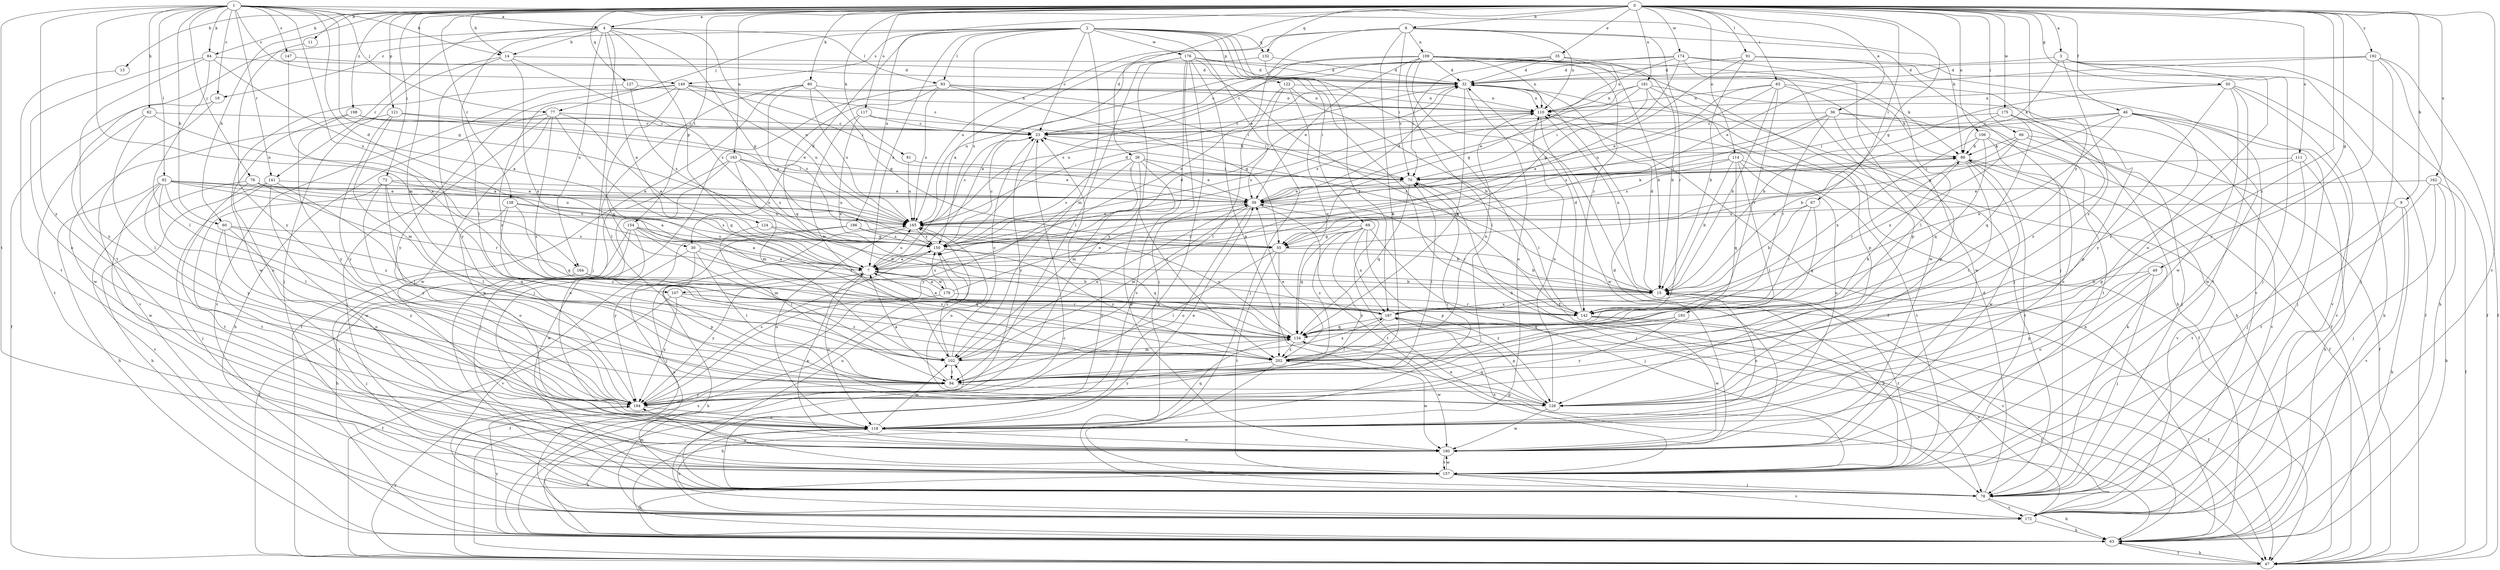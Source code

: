 strict digraph  {
0;
1;
2;
3;
4;
7;
8;
9;
11;
13;
14;
15;
16;
23;
26;
30;
32;
35;
36;
39;
46;
47;
49;
50;
55;
60;
62;
63;
65;
66;
67;
69;
70;
72;
76;
77;
78;
80;
81;
84;
86;
91;
92;
93;
94;
102;
106;
107;
109;
110;
111;
114;
117;
118;
121;
122;
124;
126;
127;
132;
134;
138;
141;
142;
147;
149;
150;
154;
157;
162;
163;
164;
165;
172;
174;
175;
176;
179;
180;
181;
186;
187;
192;
193;
194;
198;
202;
0 -> 3  [label=a];
0 -> 4  [label=a];
0 -> 8  [label=b];
0 -> 9  [label=b];
0 -> 11  [label=b];
0 -> 13  [label=b];
0 -> 14  [label=b];
0 -> 26  [label=d];
0 -> 35  [label=e];
0 -> 36  [label=e];
0 -> 46  [label=f];
0 -> 49  [label=g];
0 -> 50  [label=g];
0 -> 55  [label=g];
0 -> 60  [label=h];
0 -> 65  [label=i];
0 -> 66  [label=i];
0 -> 67  [label=i];
0 -> 72  [label=j];
0 -> 80  [label=k];
0 -> 81  [label=k];
0 -> 84  [label=k];
0 -> 91  [label=l];
0 -> 102  [label=m];
0 -> 106  [label=n];
0 -> 111  [label=o];
0 -> 114  [label=o];
0 -> 117  [label=o];
0 -> 121  [label=p];
0 -> 127  [label=q];
0 -> 132  [label=q];
0 -> 138  [label=r];
0 -> 154  [label=t];
0 -> 162  [label=u];
0 -> 163  [label=u];
0 -> 172  [label=v];
0 -> 174  [label=w];
0 -> 175  [label=w];
0 -> 181  [label=x];
0 -> 186  [label=x];
0 -> 192  [label=y];
0 -> 193  [label=y];
0 -> 198  [label=z];
0 -> 202  [label=z];
1 -> 4  [label=a];
1 -> 14  [label=b];
1 -> 16  [label=c];
1 -> 30  [label=d];
1 -> 55  [label=g];
1 -> 60  [label=h];
1 -> 62  [label=h];
1 -> 76  [label=j];
1 -> 77  [label=j];
1 -> 84  [label=k];
1 -> 86  [label=k];
1 -> 92  [label=l];
1 -> 107  [label=n];
1 -> 141  [label=r];
1 -> 147  [label=s];
1 -> 149  [label=s];
1 -> 157  [label=t];
1 -> 164  [label=u];
1 -> 194  [label=y];
2 -> 7  [label=a];
2 -> 16  [label=c];
2 -> 23  [label=c];
2 -> 30  [label=d];
2 -> 39  [label=e];
2 -> 47  [label=f];
2 -> 63  [label=h];
2 -> 69  [label=i];
2 -> 77  [label=j];
2 -> 93  [label=l];
2 -> 102  [label=m];
2 -> 122  [label=p];
2 -> 132  [label=q];
2 -> 149  [label=s];
2 -> 150  [label=s];
2 -> 176  [label=w];
3 -> 32  [label=d];
3 -> 47  [label=f];
3 -> 78  [label=j];
3 -> 86  [label=k];
3 -> 118  [label=o];
3 -> 202  [label=z];
4 -> 7  [label=a];
4 -> 14  [label=b];
4 -> 55  [label=g];
4 -> 78  [label=j];
4 -> 93  [label=l];
4 -> 94  [label=l];
4 -> 124  [label=p];
4 -> 141  [label=r];
4 -> 157  [label=t];
4 -> 164  [label=u];
4 -> 165  [label=u];
7 -> 15  [label=b];
7 -> 32  [label=d];
7 -> 63  [label=h];
7 -> 118  [label=o];
7 -> 165  [label=u];
7 -> 179  [label=w];
7 -> 194  [label=y];
8 -> 7  [label=a];
8 -> 70  [label=i];
8 -> 78  [label=j];
8 -> 94  [label=l];
8 -> 107  [label=n];
8 -> 109  [label=n];
8 -> 110  [label=n];
8 -> 142  [label=r];
8 -> 165  [label=u];
9 -> 63  [label=h];
9 -> 157  [label=t];
9 -> 165  [label=u];
9 -> 172  [label=v];
11 -> 194  [label=y];
13 -> 157  [label=t];
14 -> 32  [label=d];
14 -> 78  [label=j];
14 -> 150  [label=s];
14 -> 187  [label=x];
14 -> 194  [label=y];
15 -> 23  [label=c];
15 -> 32  [label=d];
15 -> 110  [label=n];
15 -> 118  [label=o];
15 -> 157  [label=t];
15 -> 172  [label=v];
15 -> 187  [label=x];
16 -> 47  [label=f];
16 -> 172  [label=v];
23 -> 86  [label=k];
23 -> 194  [label=y];
26 -> 39  [label=e];
26 -> 70  [label=i];
26 -> 102  [label=m];
26 -> 150  [label=s];
26 -> 180  [label=w];
26 -> 194  [label=y];
26 -> 202  [label=z];
30 -> 7  [label=a];
30 -> 94  [label=l];
30 -> 126  [label=p];
30 -> 172  [label=v];
30 -> 202  [label=z];
32 -> 110  [label=n];
32 -> 118  [label=o];
32 -> 134  [label=q];
32 -> 165  [label=u];
35 -> 15  [label=b];
35 -> 23  [label=c];
35 -> 32  [label=d];
35 -> 55  [label=g];
35 -> 70  [label=i];
36 -> 23  [label=c];
36 -> 78  [label=j];
36 -> 126  [label=p];
36 -> 142  [label=r];
36 -> 150  [label=s];
36 -> 157  [label=t];
36 -> 165  [label=u];
39 -> 32  [label=d];
39 -> 86  [label=k];
39 -> 102  [label=m];
39 -> 118  [label=o];
39 -> 142  [label=r];
39 -> 157  [label=t];
39 -> 165  [label=u];
46 -> 23  [label=c];
46 -> 55  [label=g];
46 -> 70  [label=i];
46 -> 78  [label=j];
46 -> 172  [label=v];
46 -> 180  [label=w];
46 -> 187  [label=x];
46 -> 202  [label=z];
47 -> 63  [label=h];
47 -> 150  [label=s];
47 -> 194  [label=y];
49 -> 15  [label=b];
49 -> 78  [label=j];
49 -> 118  [label=o];
49 -> 126  [label=p];
50 -> 15  [label=b];
50 -> 63  [label=h];
50 -> 110  [label=n];
50 -> 157  [label=t];
50 -> 172  [label=v];
50 -> 180  [label=w];
50 -> 194  [label=y];
55 -> 15  [label=b];
55 -> 94  [label=l];
55 -> 157  [label=t];
55 -> 202  [label=z];
60 -> 118  [label=o];
60 -> 134  [label=q];
60 -> 150  [label=s];
60 -> 157  [label=t];
60 -> 194  [label=y];
62 -> 7  [label=a];
62 -> 23  [label=c];
62 -> 94  [label=l];
62 -> 157  [label=t];
63 -> 23  [label=c];
63 -> 39  [label=e];
63 -> 47  [label=f];
63 -> 110  [label=n];
63 -> 194  [label=y];
65 -> 15  [label=b];
65 -> 39  [label=e];
65 -> 86  [label=k];
65 -> 110  [label=n];
65 -> 142  [label=r];
65 -> 165  [label=u];
65 -> 180  [label=w];
66 -> 47  [label=f];
66 -> 86  [label=k];
66 -> 150  [label=s];
66 -> 172  [label=v];
66 -> 187  [label=x];
67 -> 15  [label=b];
67 -> 134  [label=q];
67 -> 142  [label=r];
67 -> 165  [label=u];
69 -> 55  [label=g];
69 -> 78  [label=j];
69 -> 126  [label=p];
69 -> 134  [label=q];
69 -> 150  [label=s];
69 -> 187  [label=x];
69 -> 194  [label=y];
69 -> 202  [label=z];
70 -> 39  [label=e];
70 -> 78  [label=j];
70 -> 134  [label=q];
72 -> 39  [label=e];
72 -> 94  [label=l];
72 -> 126  [label=p];
72 -> 157  [label=t];
72 -> 165  [label=u];
72 -> 194  [label=y];
76 -> 39  [label=e];
76 -> 142  [label=r];
76 -> 157  [label=t];
76 -> 165  [label=u];
76 -> 172  [label=v];
77 -> 7  [label=a];
77 -> 23  [label=c];
77 -> 63  [label=h];
77 -> 78  [label=j];
77 -> 134  [label=q];
77 -> 180  [label=w];
77 -> 202  [label=z];
78 -> 23  [label=c];
78 -> 32  [label=d];
78 -> 63  [label=h];
78 -> 86  [label=k];
78 -> 165  [label=u];
78 -> 172  [label=v];
80 -> 47  [label=f];
80 -> 55  [label=g];
80 -> 94  [label=l];
80 -> 110  [label=n];
80 -> 150  [label=s];
80 -> 165  [label=u];
81 -> 70  [label=i];
81 -> 165  [label=u];
84 -> 7  [label=a];
84 -> 32  [label=d];
84 -> 94  [label=l];
84 -> 118  [label=o];
84 -> 194  [label=y];
86 -> 70  [label=i];
86 -> 94  [label=l];
86 -> 142  [label=r];
86 -> 157  [label=t];
86 -> 172  [label=v];
86 -> 180  [label=w];
91 -> 7  [label=a];
91 -> 15  [label=b];
91 -> 32  [label=d];
91 -> 47  [label=f];
91 -> 94  [label=l];
92 -> 7  [label=a];
92 -> 39  [label=e];
92 -> 63  [label=h];
92 -> 94  [label=l];
92 -> 150  [label=s];
92 -> 165  [label=u];
92 -> 180  [label=w];
92 -> 194  [label=y];
92 -> 202  [label=z];
93 -> 55  [label=g];
93 -> 70  [label=i];
93 -> 78  [label=j];
93 -> 110  [label=n];
93 -> 134  [label=q];
93 -> 165  [label=u];
94 -> 7  [label=a];
94 -> 70  [label=i];
94 -> 126  [label=p];
94 -> 194  [label=y];
102 -> 23  [label=c];
102 -> 39  [label=e];
102 -> 94  [label=l];
102 -> 150  [label=s];
102 -> 187  [label=x];
106 -> 47  [label=f];
106 -> 86  [label=k];
106 -> 118  [label=o];
106 -> 134  [label=q];
106 -> 187  [label=x];
107 -> 47  [label=f];
107 -> 142  [label=r];
107 -> 194  [label=y];
107 -> 202  [label=z];
109 -> 15  [label=b];
109 -> 32  [label=d];
109 -> 39  [label=e];
109 -> 47  [label=f];
109 -> 63  [label=h];
109 -> 78  [label=j];
109 -> 94  [label=l];
109 -> 110  [label=n];
109 -> 142  [label=r];
109 -> 150  [label=s];
109 -> 165  [label=u];
110 -> 23  [label=c];
110 -> 47  [label=f];
110 -> 150  [label=s];
110 -> 180  [label=w];
111 -> 63  [label=h];
111 -> 70  [label=i];
111 -> 78  [label=j];
111 -> 126  [label=p];
114 -> 7  [label=a];
114 -> 15  [label=b];
114 -> 70  [label=i];
114 -> 94  [label=l];
114 -> 118  [label=o];
114 -> 134  [label=q];
114 -> 157  [label=t];
117 -> 23  [label=c];
117 -> 70  [label=i];
117 -> 102  [label=m];
117 -> 187  [label=x];
118 -> 39  [label=e];
118 -> 63  [label=h];
118 -> 70  [label=i];
118 -> 102  [label=m];
118 -> 134  [label=q];
118 -> 180  [label=w];
121 -> 23  [label=c];
121 -> 102  [label=m];
121 -> 165  [label=u];
121 -> 180  [label=w];
121 -> 194  [label=y];
122 -> 15  [label=b];
122 -> 78  [label=j];
122 -> 94  [label=l];
122 -> 110  [label=n];
122 -> 134  [label=q];
124 -> 15  [label=b];
124 -> 55  [label=g];
124 -> 94  [label=l];
126 -> 110  [label=n];
126 -> 134  [label=q];
126 -> 165  [label=u];
126 -> 180  [label=w];
127 -> 110  [label=n];
127 -> 150  [label=s];
127 -> 180  [label=w];
132 -> 7  [label=a];
132 -> 32  [label=d];
132 -> 187  [label=x];
134 -> 102  [label=m];
134 -> 165  [label=u];
134 -> 180  [label=w];
134 -> 202  [label=z];
138 -> 118  [label=o];
138 -> 134  [label=q];
138 -> 150  [label=s];
138 -> 165  [label=u];
138 -> 202  [label=z];
141 -> 39  [label=e];
141 -> 63  [label=h];
141 -> 78  [label=j];
141 -> 94  [label=l];
141 -> 180  [label=w];
142 -> 32  [label=d];
142 -> 47  [label=f];
142 -> 70  [label=i];
142 -> 172  [label=v];
142 -> 180  [label=w];
147 -> 32  [label=d];
147 -> 187  [label=x];
149 -> 23  [label=c];
149 -> 70  [label=i];
149 -> 110  [label=n];
149 -> 134  [label=q];
149 -> 165  [label=u];
149 -> 172  [label=v];
149 -> 194  [label=y];
149 -> 202  [label=z];
150 -> 7  [label=a];
150 -> 23  [label=c];
150 -> 134  [label=q];
150 -> 202  [label=z];
154 -> 7  [label=a];
154 -> 47  [label=f];
154 -> 63  [label=h];
154 -> 102  [label=m];
154 -> 142  [label=r];
154 -> 150  [label=s];
154 -> 180  [label=w];
157 -> 15  [label=b];
157 -> 63  [label=h];
157 -> 78  [label=j];
157 -> 172  [label=v];
157 -> 180  [label=w];
157 -> 187  [label=x];
157 -> 194  [label=y];
162 -> 39  [label=e];
162 -> 47  [label=f];
162 -> 63  [label=h];
162 -> 78  [label=j];
162 -> 157  [label=t];
163 -> 39  [label=e];
163 -> 70  [label=i];
163 -> 78  [label=j];
163 -> 102  [label=m];
163 -> 118  [label=o];
163 -> 150  [label=s];
164 -> 15  [label=b];
164 -> 78  [label=j];
164 -> 134  [label=q];
165 -> 23  [label=c];
165 -> 32  [label=d];
165 -> 118  [label=o];
165 -> 150  [label=s];
172 -> 63  [label=h];
172 -> 102  [label=m];
172 -> 118  [label=o];
172 -> 165  [label=u];
174 -> 23  [label=c];
174 -> 32  [label=d];
174 -> 55  [label=g];
174 -> 110  [label=n];
174 -> 126  [label=p];
174 -> 172  [label=v];
174 -> 180  [label=w];
175 -> 15  [label=b];
175 -> 23  [label=c];
175 -> 126  [label=p];
175 -> 134  [label=q];
175 -> 202  [label=z];
176 -> 32  [label=d];
176 -> 63  [label=h];
176 -> 78  [label=j];
176 -> 86  [label=k];
176 -> 94  [label=l];
176 -> 126  [label=p];
176 -> 142  [label=r];
176 -> 172  [label=v];
176 -> 194  [label=y];
179 -> 7  [label=a];
179 -> 39  [label=e];
179 -> 47  [label=f];
179 -> 142  [label=r];
179 -> 150  [label=s];
180 -> 7  [label=a];
180 -> 32  [label=d];
180 -> 157  [label=t];
181 -> 39  [label=e];
181 -> 47  [label=f];
181 -> 63  [label=h];
181 -> 70  [label=i];
181 -> 110  [label=n];
181 -> 126  [label=p];
181 -> 150  [label=s];
186 -> 15  [label=b];
186 -> 78  [label=j];
186 -> 150  [label=s];
186 -> 194  [label=y];
187 -> 7  [label=a];
187 -> 47  [label=f];
187 -> 94  [label=l];
187 -> 126  [label=p];
187 -> 134  [label=q];
192 -> 32  [label=d];
192 -> 39  [label=e];
192 -> 47  [label=f];
192 -> 63  [label=h];
192 -> 78  [label=j];
192 -> 194  [label=y];
193 -> 134  [label=q];
193 -> 194  [label=y];
193 -> 202  [label=z];
194 -> 118  [label=o];
194 -> 150  [label=s];
198 -> 23  [label=c];
198 -> 39  [label=e];
198 -> 118  [label=o];
198 -> 194  [label=y];
202 -> 39  [label=e];
202 -> 63  [label=h];
202 -> 86  [label=k];
202 -> 110  [label=n];
202 -> 180  [label=w];
202 -> 194  [label=y];
}
